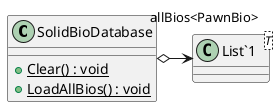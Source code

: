 @startuml
class SolidBioDatabase {
    + {static} Clear() : void
    + {static} LoadAllBios() : void
}
class "List`1"<T> {
}
SolidBioDatabase o-> "allBios<PawnBio>" "List`1"
@enduml
